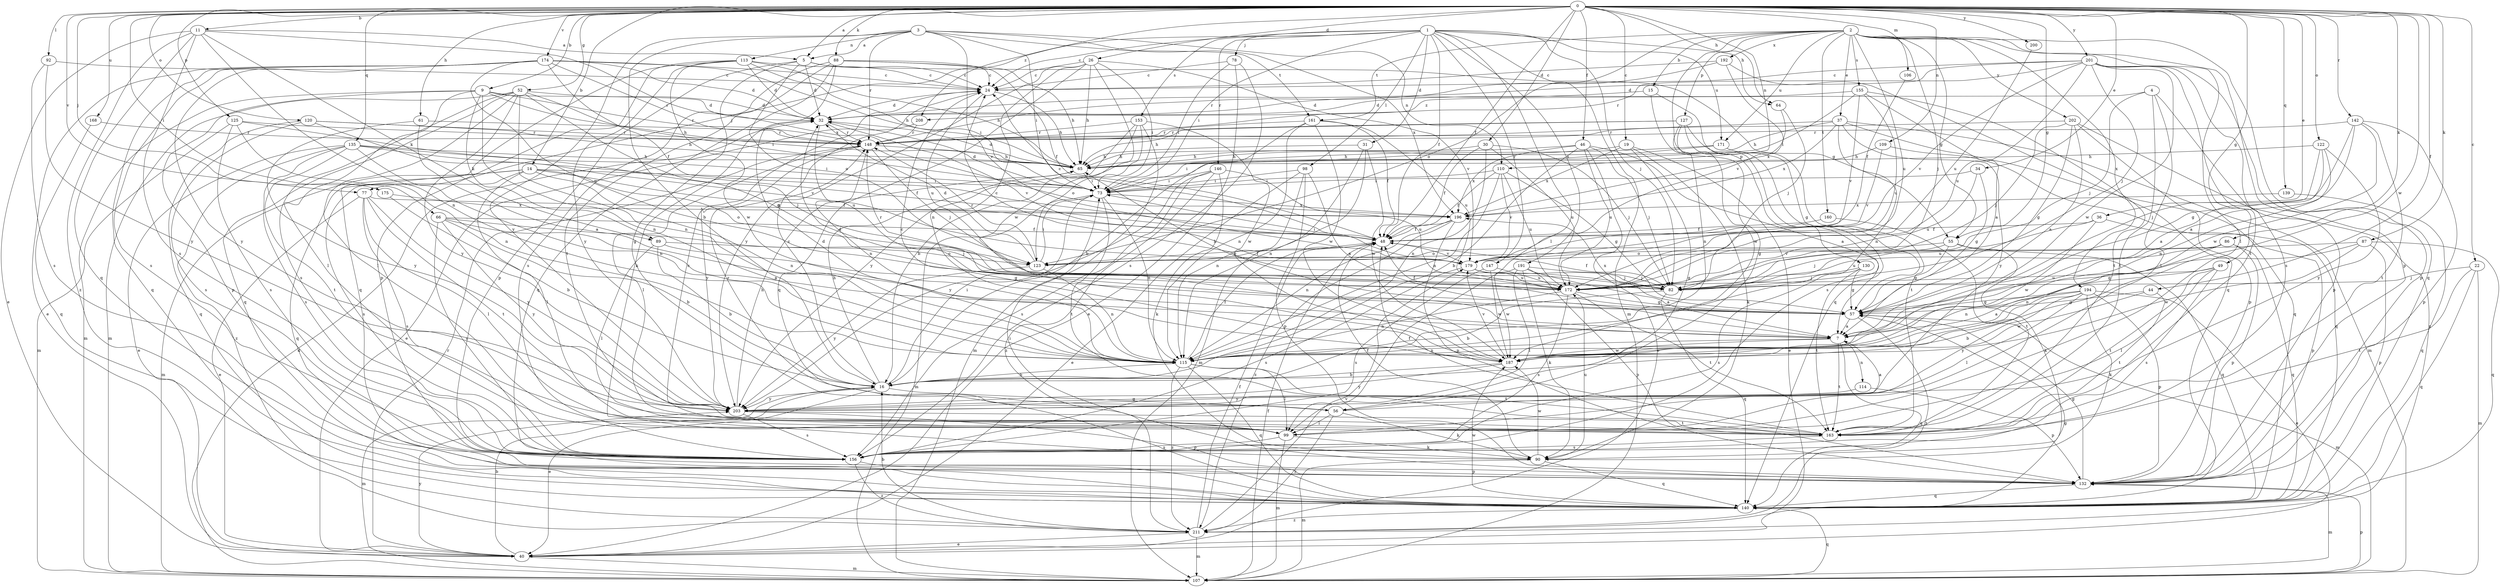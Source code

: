 strict digraph  {
0;
1;
2;
3;
4;
5;
7;
9;
11;
14;
15;
16;
19;
22;
24;
26;
30;
31;
32;
34;
36;
37;
40;
44;
46;
48;
49;
52;
55;
56;
57;
61;
64;
65;
66;
73;
77;
78;
82;
86;
87;
88;
89;
90;
92;
98;
99;
106;
107;
109;
110;
113;
114;
115;
120;
122;
123;
125;
127;
130;
132;
135;
139;
140;
142;
146;
147;
148;
153;
155;
156;
160;
161;
163;
168;
171;
172;
174;
175;
179;
187;
191;
192;
194;
196;
200;
201;
202;
203;
208;
211;
0 -> 5  [label=a];
0 -> 9  [label=b];
0 -> 11  [label=b];
0 -> 14  [label=b];
0 -> 19  [label=c];
0 -> 22  [label=c];
0 -> 26  [label=d];
0 -> 30  [label=d];
0 -> 34  [label=e];
0 -> 36  [label=e];
0 -> 44  [label=f];
0 -> 46  [label=f];
0 -> 48  [label=f];
0 -> 49  [label=g];
0 -> 52  [label=g];
0 -> 55  [label=g];
0 -> 61  [label=h];
0 -> 64  [label=h];
0 -> 66  [label=i];
0 -> 77  [label=j];
0 -> 86  [label=k];
0 -> 87  [label=k];
0 -> 88  [label=k];
0 -> 92  [label=l];
0 -> 106  [label=m];
0 -> 109  [label=n];
0 -> 110  [label=n];
0 -> 120  [label=o];
0 -> 122  [label=o];
0 -> 125  [label=p];
0 -> 135  [label=q];
0 -> 139  [label=q];
0 -> 142  [label=r];
0 -> 168  [label=u];
0 -> 174  [label=v];
0 -> 175  [label=v];
0 -> 187  [label=w];
0 -> 200  [label=y];
0 -> 201  [label=y];
0 -> 208  [label=z];
1 -> 24  [label=c];
1 -> 31  [label=d];
1 -> 48  [label=f];
1 -> 64  [label=h];
1 -> 73  [label=i];
1 -> 77  [label=j];
1 -> 78  [label=j];
1 -> 82  [label=j];
1 -> 98  [label=l];
1 -> 99  [label=l];
1 -> 107  [label=m];
1 -> 146  [label=r];
1 -> 147  [label=r];
1 -> 153  [label=s];
1 -> 171  [label=u];
1 -> 191  [label=x];
2 -> 15  [label=b];
2 -> 37  [label=e];
2 -> 55  [label=g];
2 -> 82  [label=j];
2 -> 99  [label=l];
2 -> 123  [label=o];
2 -> 127  [label=p];
2 -> 130  [label=p];
2 -> 132  [label=p];
2 -> 140  [label=q];
2 -> 155  [label=s];
2 -> 160  [label=t];
2 -> 161  [label=t];
2 -> 171  [label=u];
2 -> 172  [label=u];
2 -> 192  [label=x];
2 -> 194  [label=x];
2 -> 202  [label=y];
3 -> 5  [label=a];
3 -> 16  [label=b];
3 -> 73  [label=i];
3 -> 110  [label=n];
3 -> 113  [label=n];
3 -> 148  [label=r];
3 -> 161  [label=t];
3 -> 179  [label=v];
3 -> 196  [label=x];
3 -> 203  [label=y];
4 -> 82  [label=j];
4 -> 99  [label=l];
4 -> 132  [label=p];
4 -> 163  [label=t];
4 -> 208  [label=z];
5 -> 24  [label=c];
5 -> 32  [label=d];
5 -> 55  [label=g];
5 -> 56  [label=g];
5 -> 123  [label=o];
5 -> 132  [label=p];
7 -> 32  [label=d];
7 -> 114  [label=n];
7 -> 115  [label=n];
7 -> 140  [label=q];
7 -> 163  [label=t];
7 -> 187  [label=w];
9 -> 32  [label=d];
9 -> 65  [label=h];
9 -> 89  [label=k];
9 -> 99  [label=l];
9 -> 107  [label=m];
9 -> 115  [label=n];
9 -> 132  [label=p];
9 -> 148  [label=r];
11 -> 5  [label=a];
11 -> 40  [label=e];
11 -> 89  [label=k];
11 -> 115  [label=n];
11 -> 140  [label=q];
11 -> 156  [label=s];
11 -> 196  [label=x];
11 -> 211  [label=z];
14 -> 48  [label=f];
14 -> 73  [label=i];
14 -> 99  [label=l];
14 -> 107  [label=m];
14 -> 115  [label=n];
14 -> 123  [label=o];
14 -> 140  [label=q];
14 -> 156  [label=s];
15 -> 32  [label=d];
15 -> 56  [label=g];
15 -> 140  [label=q];
16 -> 24  [label=c];
16 -> 40  [label=e];
16 -> 56  [label=g];
16 -> 65  [label=h];
16 -> 73  [label=i];
16 -> 107  [label=m];
16 -> 203  [label=y];
19 -> 40  [label=e];
19 -> 56  [label=g];
19 -> 65  [label=h];
19 -> 90  [label=k];
19 -> 196  [label=x];
22 -> 82  [label=j];
22 -> 107  [label=m];
22 -> 140  [label=q];
22 -> 163  [label=t];
24 -> 32  [label=d];
24 -> 65  [label=h];
24 -> 172  [label=u];
26 -> 24  [label=c];
26 -> 65  [label=h];
26 -> 73  [label=i];
26 -> 115  [label=n];
26 -> 140  [label=q];
26 -> 179  [label=v];
26 -> 187  [label=w];
26 -> 203  [label=y];
30 -> 48  [label=f];
30 -> 65  [label=h];
30 -> 82  [label=j];
30 -> 115  [label=n];
30 -> 172  [label=u];
31 -> 65  [label=h];
31 -> 107  [label=m];
31 -> 115  [label=n];
31 -> 187  [label=w];
32 -> 148  [label=r];
32 -> 172  [label=u];
32 -> 179  [label=v];
34 -> 57  [label=g];
34 -> 73  [label=i];
34 -> 172  [label=u];
36 -> 48  [label=f];
36 -> 132  [label=p];
36 -> 172  [label=u];
36 -> 187  [label=w];
37 -> 65  [label=h];
37 -> 107  [label=m];
37 -> 115  [label=n];
37 -> 132  [label=p];
37 -> 148  [label=r];
37 -> 196  [label=x];
37 -> 203  [label=y];
40 -> 16  [label=b];
40 -> 107  [label=m];
40 -> 148  [label=r];
40 -> 203  [label=y];
44 -> 57  [label=g];
44 -> 163  [label=t];
44 -> 187  [label=w];
46 -> 7  [label=a];
46 -> 16  [label=b];
46 -> 40  [label=e];
46 -> 65  [label=h];
46 -> 82  [label=j];
46 -> 172  [label=u];
46 -> 196  [label=x];
48 -> 24  [label=c];
48 -> 123  [label=o];
48 -> 179  [label=v];
49 -> 99  [label=l];
49 -> 115  [label=n];
49 -> 156  [label=s];
49 -> 163  [label=t];
49 -> 172  [label=u];
52 -> 32  [label=d];
52 -> 57  [label=g];
52 -> 73  [label=i];
52 -> 99  [label=l];
52 -> 107  [label=m];
52 -> 115  [label=n];
52 -> 140  [label=q];
52 -> 156  [label=s];
52 -> 203  [label=y];
55 -> 57  [label=g];
55 -> 82  [label=j];
55 -> 90  [label=k];
55 -> 123  [label=o];
55 -> 140  [label=q];
56 -> 7  [label=a];
56 -> 90  [label=k];
56 -> 99  [label=l];
56 -> 148  [label=r];
56 -> 211  [label=z];
57 -> 7  [label=a];
57 -> 48  [label=f];
57 -> 65  [label=h];
57 -> 107  [label=m];
57 -> 196  [label=x];
57 -> 211  [label=z];
61 -> 7  [label=a];
61 -> 148  [label=r];
61 -> 203  [label=y];
64 -> 82  [label=j];
64 -> 196  [label=x];
65 -> 32  [label=d];
65 -> 73  [label=i];
66 -> 7  [label=a];
66 -> 16  [label=b];
66 -> 48  [label=f];
66 -> 82  [label=j];
66 -> 156  [label=s];
66 -> 203  [label=y];
73 -> 32  [label=d];
73 -> 107  [label=m];
73 -> 115  [label=n];
73 -> 163  [label=t];
73 -> 196  [label=x];
77 -> 40  [label=e];
77 -> 99  [label=l];
77 -> 156  [label=s];
77 -> 163  [label=t];
77 -> 196  [label=x];
77 -> 203  [label=y];
78 -> 24  [label=c];
78 -> 40  [label=e];
78 -> 73  [label=i];
78 -> 156  [label=s];
82 -> 16  [label=b];
82 -> 24  [label=c];
82 -> 48  [label=f];
82 -> 140  [label=q];
86 -> 115  [label=n];
86 -> 132  [label=p];
86 -> 140  [label=q];
86 -> 172  [label=u];
86 -> 179  [label=v];
87 -> 57  [label=g];
87 -> 123  [label=o];
87 -> 132  [label=p];
87 -> 140  [label=q];
87 -> 187  [label=w];
88 -> 24  [label=c];
88 -> 48  [label=f];
88 -> 65  [label=h];
88 -> 90  [label=k];
88 -> 140  [label=q];
88 -> 156  [label=s];
88 -> 163  [label=t];
89 -> 16  [label=b];
89 -> 57  [label=g];
89 -> 99  [label=l];
89 -> 123  [label=o];
90 -> 48  [label=f];
90 -> 107  [label=m];
90 -> 140  [label=q];
90 -> 172  [label=u];
90 -> 187  [label=w];
92 -> 24  [label=c];
92 -> 156  [label=s];
92 -> 203  [label=y];
98 -> 7  [label=a];
98 -> 40  [label=e];
98 -> 73  [label=i];
98 -> 115  [label=n];
98 -> 132  [label=p];
99 -> 90  [label=k];
99 -> 107  [label=m];
99 -> 156  [label=s];
106 -> 48  [label=f];
107 -> 32  [label=d];
107 -> 48  [label=f];
107 -> 132  [label=p];
107 -> 140  [label=q];
109 -> 65  [label=h];
109 -> 140  [label=q];
109 -> 179  [label=v];
110 -> 48  [label=f];
110 -> 57  [label=g];
110 -> 73  [label=i];
110 -> 115  [label=n];
110 -> 172  [label=u];
110 -> 179  [label=v];
113 -> 24  [label=c];
113 -> 32  [label=d];
113 -> 65  [label=h];
113 -> 73  [label=i];
113 -> 132  [label=p];
113 -> 140  [label=q];
113 -> 187  [label=w];
113 -> 203  [label=y];
114 -> 132  [label=p];
114 -> 203  [label=y];
115 -> 16  [label=b];
115 -> 32  [label=d];
115 -> 48  [label=f];
115 -> 99  [label=l];
115 -> 140  [label=q];
115 -> 163  [label=t];
115 -> 211  [label=z];
120 -> 65  [label=h];
120 -> 140  [label=q];
120 -> 148  [label=r];
120 -> 156  [label=s];
120 -> 179  [label=v];
122 -> 7  [label=a];
122 -> 65  [label=h];
122 -> 82  [label=j];
122 -> 115  [label=n];
122 -> 203  [label=y];
123 -> 32  [label=d];
123 -> 48  [label=f];
123 -> 73  [label=i];
123 -> 115  [label=n];
123 -> 148  [label=r];
123 -> 203  [label=y];
125 -> 82  [label=j];
125 -> 107  [label=m];
125 -> 115  [label=n];
125 -> 148  [label=r];
125 -> 156  [label=s];
127 -> 57  [label=g];
127 -> 65  [label=h];
127 -> 115  [label=n];
127 -> 148  [label=r];
127 -> 156  [label=s];
127 -> 187  [label=w];
130 -> 57  [label=g];
130 -> 82  [label=j];
130 -> 156  [label=s];
130 -> 163  [label=t];
132 -> 57  [label=g];
132 -> 73  [label=i];
132 -> 107  [label=m];
132 -> 140  [label=q];
135 -> 40  [label=e];
135 -> 48  [label=f];
135 -> 65  [label=h];
135 -> 73  [label=i];
135 -> 115  [label=n];
135 -> 156  [label=s];
135 -> 163  [label=t];
135 -> 211  [label=z];
139 -> 140  [label=q];
139 -> 196  [label=x];
140 -> 187  [label=w];
140 -> 211  [label=z];
142 -> 7  [label=a];
142 -> 57  [label=g];
142 -> 132  [label=p];
142 -> 148  [label=r];
142 -> 163  [label=t];
142 -> 187  [label=w];
146 -> 73  [label=i];
146 -> 90  [label=k];
146 -> 156  [label=s];
146 -> 172  [label=u];
146 -> 203  [label=y];
146 -> 211  [label=z];
147 -> 156  [label=s];
147 -> 172  [label=u];
147 -> 187  [label=w];
148 -> 65  [label=h];
148 -> 82  [label=j];
148 -> 99  [label=l];
148 -> 115  [label=n];
148 -> 203  [label=y];
153 -> 16  [label=b];
153 -> 107  [label=m];
153 -> 123  [label=o];
153 -> 148  [label=r];
153 -> 187  [label=w];
153 -> 203  [label=y];
155 -> 7  [label=a];
155 -> 32  [label=d];
155 -> 73  [label=i];
155 -> 163  [label=t];
155 -> 172  [label=u];
155 -> 179  [label=v];
156 -> 132  [label=p];
156 -> 211  [label=z];
160 -> 48  [label=f];
160 -> 163  [label=t];
161 -> 16  [label=b];
161 -> 48  [label=f];
161 -> 115  [label=n];
161 -> 148  [label=r];
161 -> 172  [label=u];
161 -> 187  [label=w];
163 -> 24  [label=c];
163 -> 48  [label=f];
163 -> 156  [label=s];
168 -> 140  [label=q];
168 -> 148  [label=r];
171 -> 65  [label=h];
171 -> 73  [label=i];
171 -> 163  [label=t];
172 -> 57  [label=g];
172 -> 115  [label=n];
172 -> 148  [label=r];
172 -> 156  [label=s];
172 -> 163  [label=t];
174 -> 24  [label=c];
174 -> 32  [label=d];
174 -> 40  [label=e];
174 -> 48  [label=f];
174 -> 65  [label=h];
174 -> 140  [label=q];
174 -> 148  [label=r];
174 -> 156  [label=s];
174 -> 172  [label=u];
174 -> 203  [label=y];
175 -> 16  [label=b];
175 -> 196  [label=x];
179 -> 73  [label=i];
179 -> 82  [label=j];
179 -> 156  [label=s];
179 -> 172  [label=u];
187 -> 16  [label=b];
187 -> 24  [label=c];
187 -> 179  [label=v];
187 -> 203  [label=y];
191 -> 7  [label=a];
191 -> 82  [label=j];
191 -> 90  [label=k];
191 -> 99  [label=l];
191 -> 132  [label=p];
191 -> 187  [label=w];
192 -> 24  [label=c];
192 -> 140  [label=q];
192 -> 148  [label=r];
192 -> 179  [label=v];
194 -> 7  [label=a];
194 -> 16  [label=b];
194 -> 40  [label=e];
194 -> 57  [label=g];
194 -> 90  [label=k];
194 -> 99  [label=l];
194 -> 132  [label=p];
194 -> 203  [label=y];
196 -> 48  [label=f];
196 -> 115  [label=n];
196 -> 132  [label=p];
196 -> 211  [label=z];
200 -> 172  [label=u];
201 -> 24  [label=c];
201 -> 32  [label=d];
201 -> 82  [label=j];
201 -> 132  [label=p];
201 -> 148  [label=r];
201 -> 156  [label=s];
201 -> 163  [label=t];
201 -> 172  [label=u];
201 -> 179  [label=v];
201 -> 187  [label=w];
202 -> 7  [label=a];
202 -> 57  [label=g];
202 -> 82  [label=j];
202 -> 140  [label=q];
202 -> 148  [label=r];
202 -> 211  [label=z];
203 -> 65  [label=h];
203 -> 132  [label=p];
203 -> 156  [label=s];
203 -> 163  [label=t];
208 -> 40  [label=e];
208 -> 148  [label=r];
211 -> 16  [label=b];
211 -> 40  [label=e];
211 -> 48  [label=f];
211 -> 57  [label=g];
211 -> 107  [label=m];
211 -> 179  [label=v];
}
